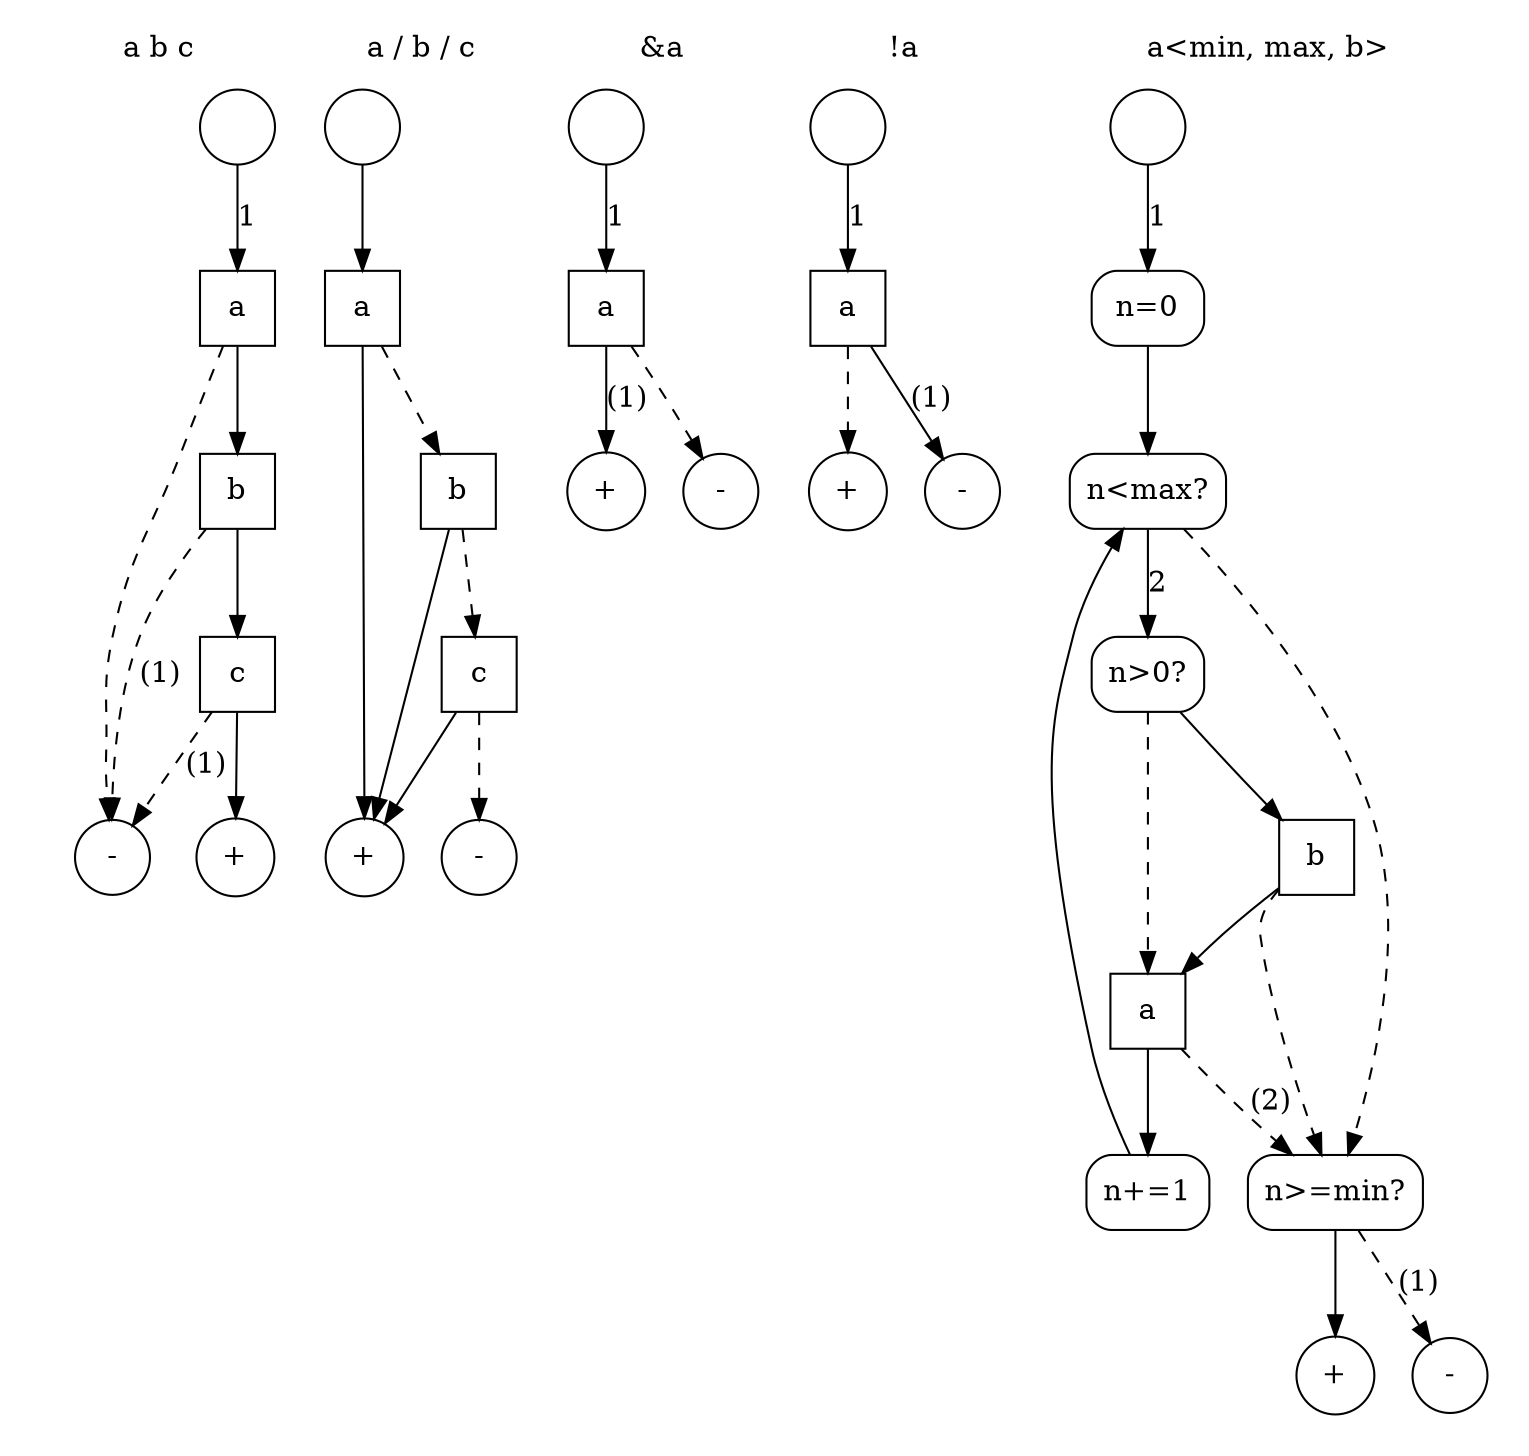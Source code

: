 digraph commands {
    node [shape=square];
    subgraph cluster_sequence {
        label="a b c";
        penwidth=0;
        in1 [shape=circle, label=""];
        out1 [shape=circle, label="+"];
        fail1 [shape=circle, label="-"];
        a1 [label="a"];
        b1 [label="b"];
        c1 [label="c"];
        edge [weight=1];
        in1 -> a1 [label="1"];
        a1 -> b1;
        b1 -> c1;
        c1 -> out1;
        edge [weight=0];
        a1 -> fail1 [style=dashed];
        b1 -> fail1 [style=dashed, label="(1)"];
        c1 -> fail1 [style=dashed, label="(1)"];
    };
    subgraph cluster_choice {
        label="a / b / c";
        penwidth=0;
        in2 [shape=circle, label=""];
        out2 [shape=circle, label="+"];
        fail2 [shape=circle, label="-"];
        a2 [label="a"];
        b2 [label="b"];
        c2 [label="c"];
        edge [weight=1];
        in2 -> a2;
        a2 -> out2;
        edge [weight=0];
        a2 -> b2 [style=dashed];
        b2 -> out2;
        b2 -> c2 [style=dashed];
        c2 -> out2;
        c2 -> fail2 [style=dashed];
    };
    subgraph cluster_and {
        label="&a";
        penwidth=0;
        in3 [shape=circle, label=""];
        out3 [shape=circle, label="+"];
        fail3 [shape=circle, label="-"];
        a3 [label="a"];
        edge [weight=1];
        in3 -> a3 [label="1"];
        a3 -> out3 [label="(1)"];
        edge [weight=0];
        a3 -> fail3 [style=dashed];
    };
    subgraph cluster_not {
        label="!a";
        penwidth=0;
        in4 [shape=circle, label=""];
        out4 [shape=circle, label="+"];
        fail4 [shape=circle, label="-"];
        a4 [label="a"];
        edge [weight=1];
        in4 -> a4 [label="1"];
        a4 -> out4 [style=dashed];
        edge [weight=0];
        a4 -> fail4 [label="(1)"];
    };
    subgraph cluster_repetition {
        label="a<min, max, b>";
        penwidth=0;
        in5 [shape=circle, label=""];
        out5 [shape=circle, label="+"];
        fail5 [shape=circle, label="-"];
        a5 [label="a"];
        b5 [label="b"];
        set5_1 [shape=rectangle, style=rounded, label="n=0"];
        set5_2 [shape=rectangle, style=rounded, label="n+=1"];
        check5_1 [shape=rectangle, style=rounded, label="n<max?"];
        check5_2 [shape=rectangle, style=rounded, label="n>0?"];
        check5_3 [shape=rectangle, style=rounded, label="n>=min?"];
        edge [weight=1];
        in5 -> set5_1 [label="1"];
        set5_1 -> check5_1;
        check5_1 -> check5_2 [label="2"];
        edge [weight=129];
        check5_2 -> a5 [style=dashed];
        a5 -> set5_2;
        check5_3 -> out5;
        edge [weight=0];
        check5_1 -> check5_3 [style=dashed];
        check5_2 -> b5;
        b5 -> a5;
        b5 -> check5_3 [style=dashed];
        a5 -> check5_3 [style=dashed, label="(2)"];
        set5_2 -> check5_1;
        check5_3 -> fail5 [style=dashed, label="(1)"];
    };
}
